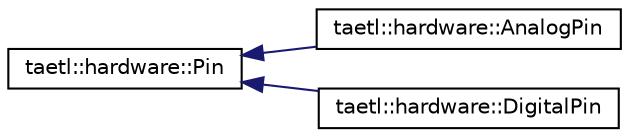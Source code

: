 digraph "Graphical Class Hierarchy"
{
  edge [fontname="Helvetica",fontsize="10",labelfontname="Helvetica",labelfontsize="10"];
  node [fontname="Helvetica",fontsize="10",shape=record];
  rankdir="LR";
  Node0 [label="taetl::hardware::Pin",height=0.2,width=0.4,color="black", fillcolor="white", style="filled",URL="$classtaetl_1_1hardware_1_1Pin.html",tooltip="Represents a physical pin on a micro controller. "];
  Node0 -> Node1 [dir="back",color="midnightblue",fontsize="10",style="solid",fontname="Helvetica"];
  Node1 [label="taetl::hardware::AnalogPin",height=0.2,width=0.4,color="black", fillcolor="white", style="filled",URL="$classtaetl_1_1hardware_1_1AnalogPin.html",tooltip="Represents an analog physical pin on a micro controller. "];
  Node0 -> Node2 [dir="back",color="midnightblue",fontsize="10",style="solid",fontname="Helvetica"];
  Node2 [label="taetl::hardware::DigitalPin",height=0.2,width=0.4,color="black", fillcolor="white", style="filled",URL="$classtaetl_1_1hardware_1_1DigitalPin.html",tooltip="Represents a digital physical pin on a micro controller. "];
}
